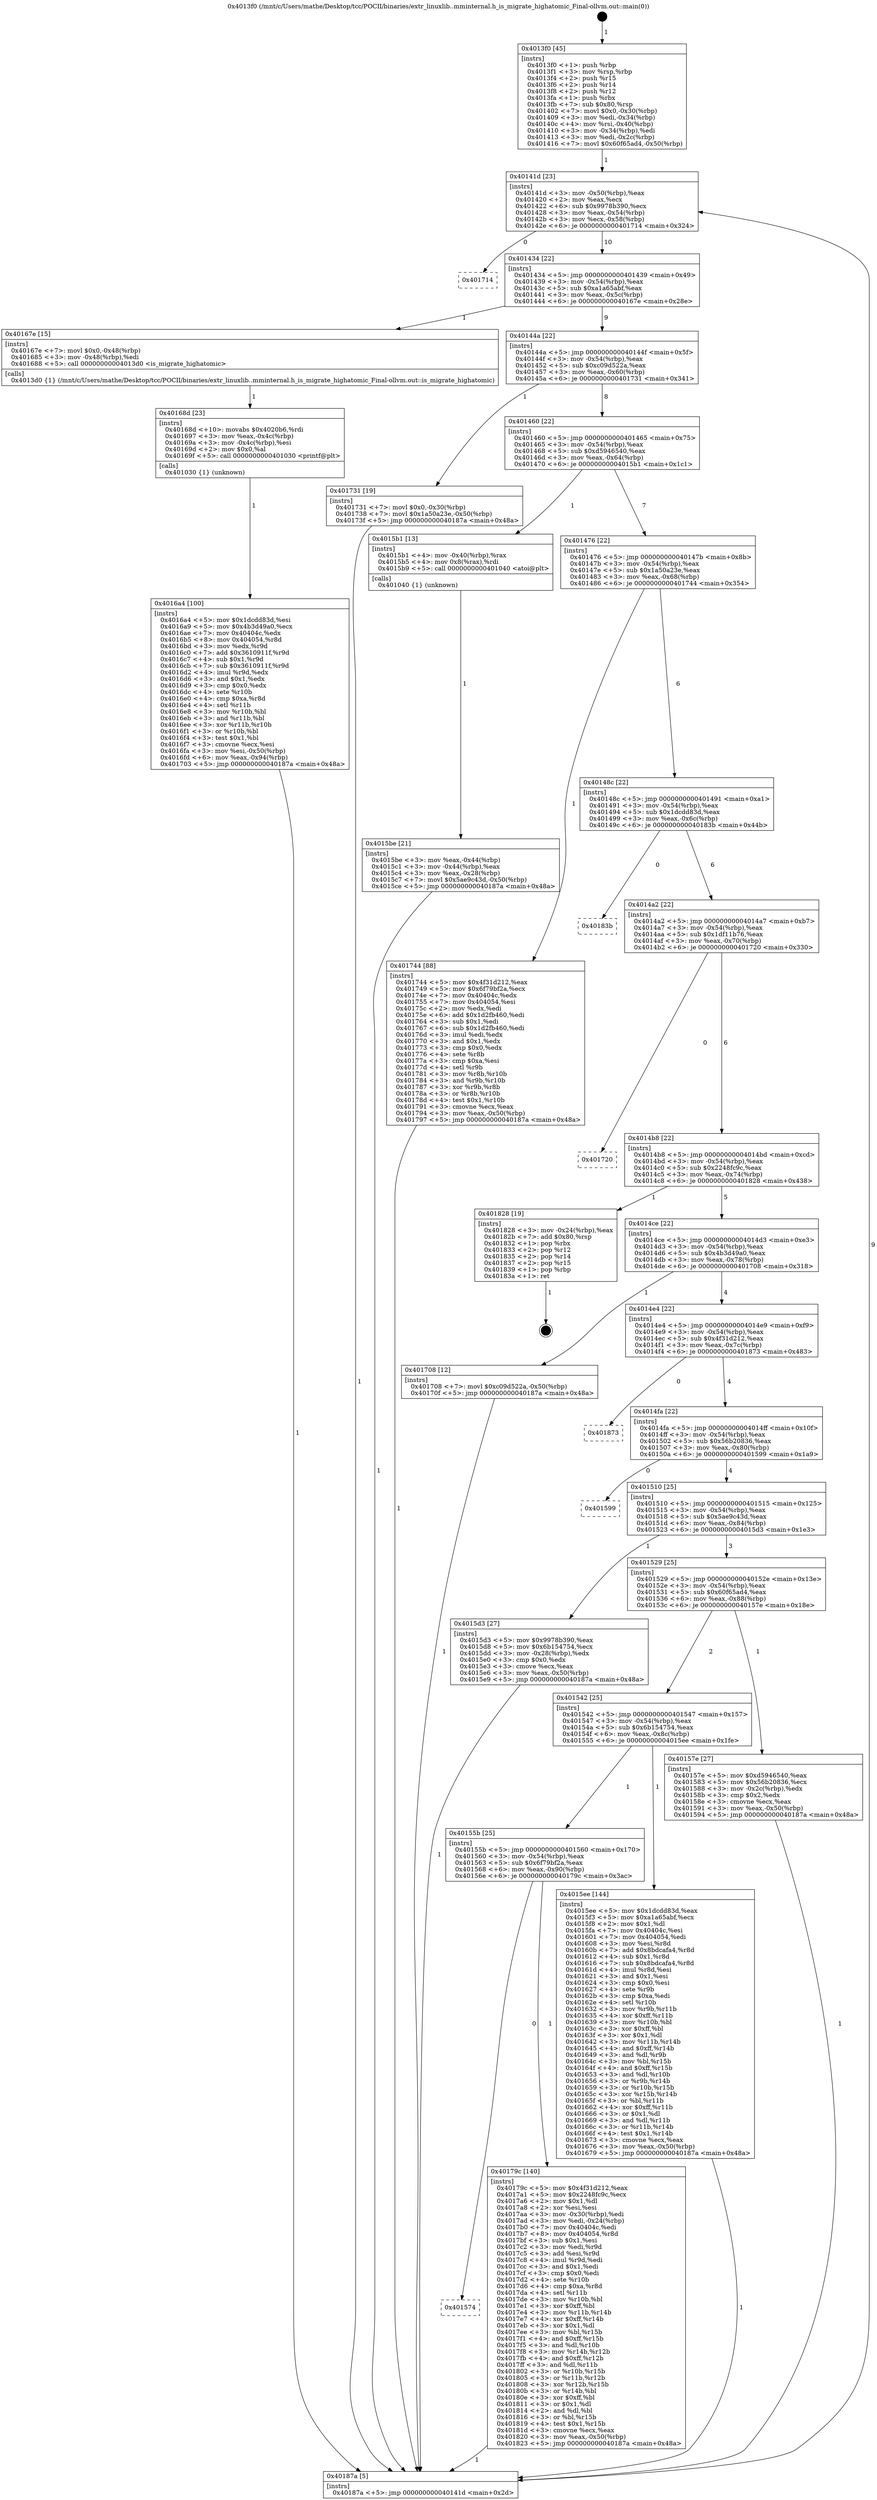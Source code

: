 digraph "0x4013f0" {
  label = "0x4013f0 (/mnt/c/Users/mathe/Desktop/tcc/POCII/binaries/extr_linuxlib..mminternal.h_is_migrate_highatomic_Final-ollvm.out::main(0))"
  labelloc = "t"
  node[shape=record]

  Entry [label="",width=0.3,height=0.3,shape=circle,fillcolor=black,style=filled]
  "0x40141d" [label="{
     0x40141d [23]\l
     | [instrs]\l
     &nbsp;&nbsp;0x40141d \<+3\>: mov -0x50(%rbp),%eax\l
     &nbsp;&nbsp;0x401420 \<+2\>: mov %eax,%ecx\l
     &nbsp;&nbsp;0x401422 \<+6\>: sub $0x9978b390,%ecx\l
     &nbsp;&nbsp;0x401428 \<+3\>: mov %eax,-0x54(%rbp)\l
     &nbsp;&nbsp;0x40142b \<+3\>: mov %ecx,-0x58(%rbp)\l
     &nbsp;&nbsp;0x40142e \<+6\>: je 0000000000401714 \<main+0x324\>\l
  }"]
  "0x401714" [label="{
     0x401714\l
  }", style=dashed]
  "0x401434" [label="{
     0x401434 [22]\l
     | [instrs]\l
     &nbsp;&nbsp;0x401434 \<+5\>: jmp 0000000000401439 \<main+0x49\>\l
     &nbsp;&nbsp;0x401439 \<+3\>: mov -0x54(%rbp),%eax\l
     &nbsp;&nbsp;0x40143c \<+5\>: sub $0xa1a65abf,%eax\l
     &nbsp;&nbsp;0x401441 \<+3\>: mov %eax,-0x5c(%rbp)\l
     &nbsp;&nbsp;0x401444 \<+6\>: je 000000000040167e \<main+0x28e\>\l
  }"]
  Exit [label="",width=0.3,height=0.3,shape=circle,fillcolor=black,style=filled,peripheries=2]
  "0x40167e" [label="{
     0x40167e [15]\l
     | [instrs]\l
     &nbsp;&nbsp;0x40167e \<+7\>: movl $0x0,-0x48(%rbp)\l
     &nbsp;&nbsp;0x401685 \<+3\>: mov -0x48(%rbp),%edi\l
     &nbsp;&nbsp;0x401688 \<+5\>: call 00000000004013d0 \<is_migrate_highatomic\>\l
     | [calls]\l
     &nbsp;&nbsp;0x4013d0 \{1\} (/mnt/c/Users/mathe/Desktop/tcc/POCII/binaries/extr_linuxlib..mminternal.h_is_migrate_highatomic_Final-ollvm.out::is_migrate_highatomic)\l
  }"]
  "0x40144a" [label="{
     0x40144a [22]\l
     | [instrs]\l
     &nbsp;&nbsp;0x40144a \<+5\>: jmp 000000000040144f \<main+0x5f\>\l
     &nbsp;&nbsp;0x40144f \<+3\>: mov -0x54(%rbp),%eax\l
     &nbsp;&nbsp;0x401452 \<+5\>: sub $0xc09d522a,%eax\l
     &nbsp;&nbsp;0x401457 \<+3\>: mov %eax,-0x60(%rbp)\l
     &nbsp;&nbsp;0x40145a \<+6\>: je 0000000000401731 \<main+0x341\>\l
  }"]
  "0x401574" [label="{
     0x401574\l
  }", style=dashed]
  "0x401731" [label="{
     0x401731 [19]\l
     | [instrs]\l
     &nbsp;&nbsp;0x401731 \<+7\>: movl $0x0,-0x30(%rbp)\l
     &nbsp;&nbsp;0x401738 \<+7\>: movl $0x1a50a23e,-0x50(%rbp)\l
     &nbsp;&nbsp;0x40173f \<+5\>: jmp 000000000040187a \<main+0x48a\>\l
  }"]
  "0x401460" [label="{
     0x401460 [22]\l
     | [instrs]\l
     &nbsp;&nbsp;0x401460 \<+5\>: jmp 0000000000401465 \<main+0x75\>\l
     &nbsp;&nbsp;0x401465 \<+3\>: mov -0x54(%rbp),%eax\l
     &nbsp;&nbsp;0x401468 \<+5\>: sub $0xd5946540,%eax\l
     &nbsp;&nbsp;0x40146d \<+3\>: mov %eax,-0x64(%rbp)\l
     &nbsp;&nbsp;0x401470 \<+6\>: je 00000000004015b1 \<main+0x1c1\>\l
  }"]
  "0x40179c" [label="{
     0x40179c [140]\l
     | [instrs]\l
     &nbsp;&nbsp;0x40179c \<+5\>: mov $0x4f31d212,%eax\l
     &nbsp;&nbsp;0x4017a1 \<+5\>: mov $0x2248fc9c,%ecx\l
     &nbsp;&nbsp;0x4017a6 \<+2\>: mov $0x1,%dl\l
     &nbsp;&nbsp;0x4017a8 \<+2\>: xor %esi,%esi\l
     &nbsp;&nbsp;0x4017aa \<+3\>: mov -0x30(%rbp),%edi\l
     &nbsp;&nbsp;0x4017ad \<+3\>: mov %edi,-0x24(%rbp)\l
     &nbsp;&nbsp;0x4017b0 \<+7\>: mov 0x40404c,%edi\l
     &nbsp;&nbsp;0x4017b7 \<+8\>: mov 0x404054,%r8d\l
     &nbsp;&nbsp;0x4017bf \<+3\>: sub $0x1,%esi\l
     &nbsp;&nbsp;0x4017c2 \<+3\>: mov %edi,%r9d\l
     &nbsp;&nbsp;0x4017c5 \<+3\>: add %esi,%r9d\l
     &nbsp;&nbsp;0x4017c8 \<+4\>: imul %r9d,%edi\l
     &nbsp;&nbsp;0x4017cc \<+3\>: and $0x1,%edi\l
     &nbsp;&nbsp;0x4017cf \<+3\>: cmp $0x0,%edi\l
     &nbsp;&nbsp;0x4017d2 \<+4\>: sete %r10b\l
     &nbsp;&nbsp;0x4017d6 \<+4\>: cmp $0xa,%r8d\l
     &nbsp;&nbsp;0x4017da \<+4\>: setl %r11b\l
     &nbsp;&nbsp;0x4017de \<+3\>: mov %r10b,%bl\l
     &nbsp;&nbsp;0x4017e1 \<+3\>: xor $0xff,%bl\l
     &nbsp;&nbsp;0x4017e4 \<+3\>: mov %r11b,%r14b\l
     &nbsp;&nbsp;0x4017e7 \<+4\>: xor $0xff,%r14b\l
     &nbsp;&nbsp;0x4017eb \<+3\>: xor $0x1,%dl\l
     &nbsp;&nbsp;0x4017ee \<+3\>: mov %bl,%r15b\l
     &nbsp;&nbsp;0x4017f1 \<+4\>: and $0xff,%r15b\l
     &nbsp;&nbsp;0x4017f5 \<+3\>: and %dl,%r10b\l
     &nbsp;&nbsp;0x4017f8 \<+3\>: mov %r14b,%r12b\l
     &nbsp;&nbsp;0x4017fb \<+4\>: and $0xff,%r12b\l
     &nbsp;&nbsp;0x4017ff \<+3\>: and %dl,%r11b\l
     &nbsp;&nbsp;0x401802 \<+3\>: or %r10b,%r15b\l
     &nbsp;&nbsp;0x401805 \<+3\>: or %r11b,%r12b\l
     &nbsp;&nbsp;0x401808 \<+3\>: xor %r12b,%r15b\l
     &nbsp;&nbsp;0x40180b \<+3\>: or %r14b,%bl\l
     &nbsp;&nbsp;0x40180e \<+3\>: xor $0xff,%bl\l
     &nbsp;&nbsp;0x401811 \<+3\>: or $0x1,%dl\l
     &nbsp;&nbsp;0x401814 \<+2\>: and %dl,%bl\l
     &nbsp;&nbsp;0x401816 \<+3\>: or %bl,%r15b\l
     &nbsp;&nbsp;0x401819 \<+4\>: test $0x1,%r15b\l
     &nbsp;&nbsp;0x40181d \<+3\>: cmovne %ecx,%eax\l
     &nbsp;&nbsp;0x401820 \<+3\>: mov %eax,-0x50(%rbp)\l
     &nbsp;&nbsp;0x401823 \<+5\>: jmp 000000000040187a \<main+0x48a\>\l
  }"]
  "0x4015b1" [label="{
     0x4015b1 [13]\l
     | [instrs]\l
     &nbsp;&nbsp;0x4015b1 \<+4\>: mov -0x40(%rbp),%rax\l
     &nbsp;&nbsp;0x4015b5 \<+4\>: mov 0x8(%rax),%rdi\l
     &nbsp;&nbsp;0x4015b9 \<+5\>: call 0000000000401040 \<atoi@plt\>\l
     | [calls]\l
     &nbsp;&nbsp;0x401040 \{1\} (unknown)\l
  }"]
  "0x401476" [label="{
     0x401476 [22]\l
     | [instrs]\l
     &nbsp;&nbsp;0x401476 \<+5\>: jmp 000000000040147b \<main+0x8b\>\l
     &nbsp;&nbsp;0x40147b \<+3\>: mov -0x54(%rbp),%eax\l
     &nbsp;&nbsp;0x40147e \<+5\>: sub $0x1a50a23e,%eax\l
     &nbsp;&nbsp;0x401483 \<+3\>: mov %eax,-0x68(%rbp)\l
     &nbsp;&nbsp;0x401486 \<+6\>: je 0000000000401744 \<main+0x354\>\l
  }"]
  "0x4016a4" [label="{
     0x4016a4 [100]\l
     | [instrs]\l
     &nbsp;&nbsp;0x4016a4 \<+5\>: mov $0x1dcdd83d,%esi\l
     &nbsp;&nbsp;0x4016a9 \<+5\>: mov $0x4b3d49a0,%ecx\l
     &nbsp;&nbsp;0x4016ae \<+7\>: mov 0x40404c,%edx\l
     &nbsp;&nbsp;0x4016b5 \<+8\>: mov 0x404054,%r8d\l
     &nbsp;&nbsp;0x4016bd \<+3\>: mov %edx,%r9d\l
     &nbsp;&nbsp;0x4016c0 \<+7\>: add $0x3610911f,%r9d\l
     &nbsp;&nbsp;0x4016c7 \<+4\>: sub $0x1,%r9d\l
     &nbsp;&nbsp;0x4016cb \<+7\>: sub $0x3610911f,%r9d\l
     &nbsp;&nbsp;0x4016d2 \<+4\>: imul %r9d,%edx\l
     &nbsp;&nbsp;0x4016d6 \<+3\>: and $0x1,%edx\l
     &nbsp;&nbsp;0x4016d9 \<+3\>: cmp $0x0,%edx\l
     &nbsp;&nbsp;0x4016dc \<+4\>: sete %r10b\l
     &nbsp;&nbsp;0x4016e0 \<+4\>: cmp $0xa,%r8d\l
     &nbsp;&nbsp;0x4016e4 \<+4\>: setl %r11b\l
     &nbsp;&nbsp;0x4016e8 \<+3\>: mov %r10b,%bl\l
     &nbsp;&nbsp;0x4016eb \<+3\>: and %r11b,%bl\l
     &nbsp;&nbsp;0x4016ee \<+3\>: xor %r11b,%r10b\l
     &nbsp;&nbsp;0x4016f1 \<+3\>: or %r10b,%bl\l
     &nbsp;&nbsp;0x4016f4 \<+3\>: test $0x1,%bl\l
     &nbsp;&nbsp;0x4016f7 \<+3\>: cmovne %ecx,%esi\l
     &nbsp;&nbsp;0x4016fa \<+3\>: mov %esi,-0x50(%rbp)\l
     &nbsp;&nbsp;0x4016fd \<+6\>: mov %eax,-0x94(%rbp)\l
     &nbsp;&nbsp;0x401703 \<+5\>: jmp 000000000040187a \<main+0x48a\>\l
  }"]
  "0x401744" [label="{
     0x401744 [88]\l
     | [instrs]\l
     &nbsp;&nbsp;0x401744 \<+5\>: mov $0x4f31d212,%eax\l
     &nbsp;&nbsp;0x401749 \<+5\>: mov $0x6f79bf2a,%ecx\l
     &nbsp;&nbsp;0x40174e \<+7\>: mov 0x40404c,%edx\l
     &nbsp;&nbsp;0x401755 \<+7\>: mov 0x404054,%esi\l
     &nbsp;&nbsp;0x40175c \<+2\>: mov %edx,%edi\l
     &nbsp;&nbsp;0x40175e \<+6\>: add $0x1d2fb460,%edi\l
     &nbsp;&nbsp;0x401764 \<+3\>: sub $0x1,%edi\l
     &nbsp;&nbsp;0x401767 \<+6\>: sub $0x1d2fb460,%edi\l
     &nbsp;&nbsp;0x40176d \<+3\>: imul %edi,%edx\l
     &nbsp;&nbsp;0x401770 \<+3\>: and $0x1,%edx\l
     &nbsp;&nbsp;0x401773 \<+3\>: cmp $0x0,%edx\l
     &nbsp;&nbsp;0x401776 \<+4\>: sete %r8b\l
     &nbsp;&nbsp;0x40177a \<+3\>: cmp $0xa,%esi\l
     &nbsp;&nbsp;0x40177d \<+4\>: setl %r9b\l
     &nbsp;&nbsp;0x401781 \<+3\>: mov %r8b,%r10b\l
     &nbsp;&nbsp;0x401784 \<+3\>: and %r9b,%r10b\l
     &nbsp;&nbsp;0x401787 \<+3\>: xor %r9b,%r8b\l
     &nbsp;&nbsp;0x40178a \<+3\>: or %r8b,%r10b\l
     &nbsp;&nbsp;0x40178d \<+4\>: test $0x1,%r10b\l
     &nbsp;&nbsp;0x401791 \<+3\>: cmovne %ecx,%eax\l
     &nbsp;&nbsp;0x401794 \<+3\>: mov %eax,-0x50(%rbp)\l
     &nbsp;&nbsp;0x401797 \<+5\>: jmp 000000000040187a \<main+0x48a\>\l
  }"]
  "0x40148c" [label="{
     0x40148c [22]\l
     | [instrs]\l
     &nbsp;&nbsp;0x40148c \<+5\>: jmp 0000000000401491 \<main+0xa1\>\l
     &nbsp;&nbsp;0x401491 \<+3\>: mov -0x54(%rbp),%eax\l
     &nbsp;&nbsp;0x401494 \<+5\>: sub $0x1dcdd83d,%eax\l
     &nbsp;&nbsp;0x401499 \<+3\>: mov %eax,-0x6c(%rbp)\l
     &nbsp;&nbsp;0x40149c \<+6\>: je 000000000040183b \<main+0x44b\>\l
  }"]
  "0x40168d" [label="{
     0x40168d [23]\l
     | [instrs]\l
     &nbsp;&nbsp;0x40168d \<+10\>: movabs $0x4020b6,%rdi\l
     &nbsp;&nbsp;0x401697 \<+3\>: mov %eax,-0x4c(%rbp)\l
     &nbsp;&nbsp;0x40169a \<+3\>: mov -0x4c(%rbp),%esi\l
     &nbsp;&nbsp;0x40169d \<+2\>: mov $0x0,%al\l
     &nbsp;&nbsp;0x40169f \<+5\>: call 0000000000401030 \<printf@plt\>\l
     | [calls]\l
     &nbsp;&nbsp;0x401030 \{1\} (unknown)\l
  }"]
  "0x40183b" [label="{
     0x40183b\l
  }", style=dashed]
  "0x4014a2" [label="{
     0x4014a2 [22]\l
     | [instrs]\l
     &nbsp;&nbsp;0x4014a2 \<+5\>: jmp 00000000004014a7 \<main+0xb7\>\l
     &nbsp;&nbsp;0x4014a7 \<+3\>: mov -0x54(%rbp),%eax\l
     &nbsp;&nbsp;0x4014aa \<+5\>: sub $0x1df11b76,%eax\l
     &nbsp;&nbsp;0x4014af \<+3\>: mov %eax,-0x70(%rbp)\l
     &nbsp;&nbsp;0x4014b2 \<+6\>: je 0000000000401720 \<main+0x330\>\l
  }"]
  "0x40155b" [label="{
     0x40155b [25]\l
     | [instrs]\l
     &nbsp;&nbsp;0x40155b \<+5\>: jmp 0000000000401560 \<main+0x170\>\l
     &nbsp;&nbsp;0x401560 \<+3\>: mov -0x54(%rbp),%eax\l
     &nbsp;&nbsp;0x401563 \<+5\>: sub $0x6f79bf2a,%eax\l
     &nbsp;&nbsp;0x401568 \<+6\>: mov %eax,-0x90(%rbp)\l
     &nbsp;&nbsp;0x40156e \<+6\>: je 000000000040179c \<main+0x3ac\>\l
  }"]
  "0x401720" [label="{
     0x401720\l
  }", style=dashed]
  "0x4014b8" [label="{
     0x4014b8 [22]\l
     | [instrs]\l
     &nbsp;&nbsp;0x4014b8 \<+5\>: jmp 00000000004014bd \<main+0xcd\>\l
     &nbsp;&nbsp;0x4014bd \<+3\>: mov -0x54(%rbp),%eax\l
     &nbsp;&nbsp;0x4014c0 \<+5\>: sub $0x2248fc9c,%eax\l
     &nbsp;&nbsp;0x4014c5 \<+3\>: mov %eax,-0x74(%rbp)\l
     &nbsp;&nbsp;0x4014c8 \<+6\>: je 0000000000401828 \<main+0x438\>\l
  }"]
  "0x4015ee" [label="{
     0x4015ee [144]\l
     | [instrs]\l
     &nbsp;&nbsp;0x4015ee \<+5\>: mov $0x1dcdd83d,%eax\l
     &nbsp;&nbsp;0x4015f3 \<+5\>: mov $0xa1a65abf,%ecx\l
     &nbsp;&nbsp;0x4015f8 \<+2\>: mov $0x1,%dl\l
     &nbsp;&nbsp;0x4015fa \<+7\>: mov 0x40404c,%esi\l
     &nbsp;&nbsp;0x401601 \<+7\>: mov 0x404054,%edi\l
     &nbsp;&nbsp;0x401608 \<+3\>: mov %esi,%r8d\l
     &nbsp;&nbsp;0x40160b \<+7\>: add $0x8bdcafa4,%r8d\l
     &nbsp;&nbsp;0x401612 \<+4\>: sub $0x1,%r8d\l
     &nbsp;&nbsp;0x401616 \<+7\>: sub $0x8bdcafa4,%r8d\l
     &nbsp;&nbsp;0x40161d \<+4\>: imul %r8d,%esi\l
     &nbsp;&nbsp;0x401621 \<+3\>: and $0x1,%esi\l
     &nbsp;&nbsp;0x401624 \<+3\>: cmp $0x0,%esi\l
     &nbsp;&nbsp;0x401627 \<+4\>: sete %r9b\l
     &nbsp;&nbsp;0x40162b \<+3\>: cmp $0xa,%edi\l
     &nbsp;&nbsp;0x40162e \<+4\>: setl %r10b\l
     &nbsp;&nbsp;0x401632 \<+3\>: mov %r9b,%r11b\l
     &nbsp;&nbsp;0x401635 \<+4\>: xor $0xff,%r11b\l
     &nbsp;&nbsp;0x401639 \<+3\>: mov %r10b,%bl\l
     &nbsp;&nbsp;0x40163c \<+3\>: xor $0xff,%bl\l
     &nbsp;&nbsp;0x40163f \<+3\>: xor $0x1,%dl\l
     &nbsp;&nbsp;0x401642 \<+3\>: mov %r11b,%r14b\l
     &nbsp;&nbsp;0x401645 \<+4\>: and $0xff,%r14b\l
     &nbsp;&nbsp;0x401649 \<+3\>: and %dl,%r9b\l
     &nbsp;&nbsp;0x40164c \<+3\>: mov %bl,%r15b\l
     &nbsp;&nbsp;0x40164f \<+4\>: and $0xff,%r15b\l
     &nbsp;&nbsp;0x401653 \<+3\>: and %dl,%r10b\l
     &nbsp;&nbsp;0x401656 \<+3\>: or %r9b,%r14b\l
     &nbsp;&nbsp;0x401659 \<+3\>: or %r10b,%r15b\l
     &nbsp;&nbsp;0x40165c \<+3\>: xor %r15b,%r14b\l
     &nbsp;&nbsp;0x40165f \<+3\>: or %bl,%r11b\l
     &nbsp;&nbsp;0x401662 \<+4\>: xor $0xff,%r11b\l
     &nbsp;&nbsp;0x401666 \<+3\>: or $0x1,%dl\l
     &nbsp;&nbsp;0x401669 \<+3\>: and %dl,%r11b\l
     &nbsp;&nbsp;0x40166c \<+3\>: or %r11b,%r14b\l
     &nbsp;&nbsp;0x40166f \<+4\>: test $0x1,%r14b\l
     &nbsp;&nbsp;0x401673 \<+3\>: cmovne %ecx,%eax\l
     &nbsp;&nbsp;0x401676 \<+3\>: mov %eax,-0x50(%rbp)\l
     &nbsp;&nbsp;0x401679 \<+5\>: jmp 000000000040187a \<main+0x48a\>\l
  }"]
  "0x401828" [label="{
     0x401828 [19]\l
     | [instrs]\l
     &nbsp;&nbsp;0x401828 \<+3\>: mov -0x24(%rbp),%eax\l
     &nbsp;&nbsp;0x40182b \<+7\>: add $0x80,%rsp\l
     &nbsp;&nbsp;0x401832 \<+1\>: pop %rbx\l
     &nbsp;&nbsp;0x401833 \<+2\>: pop %r12\l
     &nbsp;&nbsp;0x401835 \<+2\>: pop %r14\l
     &nbsp;&nbsp;0x401837 \<+2\>: pop %r15\l
     &nbsp;&nbsp;0x401839 \<+1\>: pop %rbp\l
     &nbsp;&nbsp;0x40183a \<+1\>: ret\l
  }"]
  "0x4014ce" [label="{
     0x4014ce [22]\l
     | [instrs]\l
     &nbsp;&nbsp;0x4014ce \<+5\>: jmp 00000000004014d3 \<main+0xe3\>\l
     &nbsp;&nbsp;0x4014d3 \<+3\>: mov -0x54(%rbp),%eax\l
     &nbsp;&nbsp;0x4014d6 \<+5\>: sub $0x4b3d49a0,%eax\l
     &nbsp;&nbsp;0x4014db \<+3\>: mov %eax,-0x78(%rbp)\l
     &nbsp;&nbsp;0x4014de \<+6\>: je 0000000000401708 \<main+0x318\>\l
  }"]
  "0x4015be" [label="{
     0x4015be [21]\l
     | [instrs]\l
     &nbsp;&nbsp;0x4015be \<+3\>: mov %eax,-0x44(%rbp)\l
     &nbsp;&nbsp;0x4015c1 \<+3\>: mov -0x44(%rbp),%eax\l
     &nbsp;&nbsp;0x4015c4 \<+3\>: mov %eax,-0x28(%rbp)\l
     &nbsp;&nbsp;0x4015c7 \<+7\>: movl $0x5ae9c43d,-0x50(%rbp)\l
     &nbsp;&nbsp;0x4015ce \<+5\>: jmp 000000000040187a \<main+0x48a\>\l
  }"]
  "0x401708" [label="{
     0x401708 [12]\l
     | [instrs]\l
     &nbsp;&nbsp;0x401708 \<+7\>: movl $0xc09d522a,-0x50(%rbp)\l
     &nbsp;&nbsp;0x40170f \<+5\>: jmp 000000000040187a \<main+0x48a\>\l
  }"]
  "0x4014e4" [label="{
     0x4014e4 [22]\l
     | [instrs]\l
     &nbsp;&nbsp;0x4014e4 \<+5\>: jmp 00000000004014e9 \<main+0xf9\>\l
     &nbsp;&nbsp;0x4014e9 \<+3\>: mov -0x54(%rbp),%eax\l
     &nbsp;&nbsp;0x4014ec \<+5\>: sub $0x4f31d212,%eax\l
     &nbsp;&nbsp;0x4014f1 \<+3\>: mov %eax,-0x7c(%rbp)\l
     &nbsp;&nbsp;0x4014f4 \<+6\>: je 0000000000401873 \<main+0x483\>\l
  }"]
  "0x4013f0" [label="{
     0x4013f0 [45]\l
     | [instrs]\l
     &nbsp;&nbsp;0x4013f0 \<+1\>: push %rbp\l
     &nbsp;&nbsp;0x4013f1 \<+3\>: mov %rsp,%rbp\l
     &nbsp;&nbsp;0x4013f4 \<+2\>: push %r15\l
     &nbsp;&nbsp;0x4013f6 \<+2\>: push %r14\l
     &nbsp;&nbsp;0x4013f8 \<+2\>: push %r12\l
     &nbsp;&nbsp;0x4013fa \<+1\>: push %rbx\l
     &nbsp;&nbsp;0x4013fb \<+7\>: sub $0x80,%rsp\l
     &nbsp;&nbsp;0x401402 \<+7\>: movl $0x0,-0x30(%rbp)\l
     &nbsp;&nbsp;0x401409 \<+3\>: mov %edi,-0x34(%rbp)\l
     &nbsp;&nbsp;0x40140c \<+4\>: mov %rsi,-0x40(%rbp)\l
     &nbsp;&nbsp;0x401410 \<+3\>: mov -0x34(%rbp),%edi\l
     &nbsp;&nbsp;0x401413 \<+3\>: mov %edi,-0x2c(%rbp)\l
     &nbsp;&nbsp;0x401416 \<+7\>: movl $0x60f65ad4,-0x50(%rbp)\l
  }"]
  "0x401873" [label="{
     0x401873\l
  }", style=dashed]
  "0x4014fa" [label="{
     0x4014fa [22]\l
     | [instrs]\l
     &nbsp;&nbsp;0x4014fa \<+5\>: jmp 00000000004014ff \<main+0x10f\>\l
     &nbsp;&nbsp;0x4014ff \<+3\>: mov -0x54(%rbp),%eax\l
     &nbsp;&nbsp;0x401502 \<+5\>: sub $0x56b20836,%eax\l
     &nbsp;&nbsp;0x401507 \<+3\>: mov %eax,-0x80(%rbp)\l
     &nbsp;&nbsp;0x40150a \<+6\>: je 0000000000401599 \<main+0x1a9\>\l
  }"]
  "0x40187a" [label="{
     0x40187a [5]\l
     | [instrs]\l
     &nbsp;&nbsp;0x40187a \<+5\>: jmp 000000000040141d \<main+0x2d\>\l
  }"]
  "0x401599" [label="{
     0x401599\l
  }", style=dashed]
  "0x401510" [label="{
     0x401510 [25]\l
     | [instrs]\l
     &nbsp;&nbsp;0x401510 \<+5\>: jmp 0000000000401515 \<main+0x125\>\l
     &nbsp;&nbsp;0x401515 \<+3\>: mov -0x54(%rbp),%eax\l
     &nbsp;&nbsp;0x401518 \<+5\>: sub $0x5ae9c43d,%eax\l
     &nbsp;&nbsp;0x40151d \<+6\>: mov %eax,-0x84(%rbp)\l
     &nbsp;&nbsp;0x401523 \<+6\>: je 00000000004015d3 \<main+0x1e3\>\l
  }"]
  "0x401542" [label="{
     0x401542 [25]\l
     | [instrs]\l
     &nbsp;&nbsp;0x401542 \<+5\>: jmp 0000000000401547 \<main+0x157\>\l
     &nbsp;&nbsp;0x401547 \<+3\>: mov -0x54(%rbp),%eax\l
     &nbsp;&nbsp;0x40154a \<+5\>: sub $0x6b154754,%eax\l
     &nbsp;&nbsp;0x40154f \<+6\>: mov %eax,-0x8c(%rbp)\l
     &nbsp;&nbsp;0x401555 \<+6\>: je 00000000004015ee \<main+0x1fe\>\l
  }"]
  "0x4015d3" [label="{
     0x4015d3 [27]\l
     | [instrs]\l
     &nbsp;&nbsp;0x4015d3 \<+5\>: mov $0x9978b390,%eax\l
     &nbsp;&nbsp;0x4015d8 \<+5\>: mov $0x6b154754,%ecx\l
     &nbsp;&nbsp;0x4015dd \<+3\>: mov -0x28(%rbp),%edx\l
     &nbsp;&nbsp;0x4015e0 \<+3\>: cmp $0x0,%edx\l
     &nbsp;&nbsp;0x4015e3 \<+3\>: cmove %ecx,%eax\l
     &nbsp;&nbsp;0x4015e6 \<+3\>: mov %eax,-0x50(%rbp)\l
     &nbsp;&nbsp;0x4015e9 \<+5\>: jmp 000000000040187a \<main+0x48a\>\l
  }"]
  "0x401529" [label="{
     0x401529 [25]\l
     | [instrs]\l
     &nbsp;&nbsp;0x401529 \<+5\>: jmp 000000000040152e \<main+0x13e\>\l
     &nbsp;&nbsp;0x40152e \<+3\>: mov -0x54(%rbp),%eax\l
     &nbsp;&nbsp;0x401531 \<+5\>: sub $0x60f65ad4,%eax\l
     &nbsp;&nbsp;0x401536 \<+6\>: mov %eax,-0x88(%rbp)\l
     &nbsp;&nbsp;0x40153c \<+6\>: je 000000000040157e \<main+0x18e\>\l
  }"]
  "0x40157e" [label="{
     0x40157e [27]\l
     | [instrs]\l
     &nbsp;&nbsp;0x40157e \<+5\>: mov $0xd5946540,%eax\l
     &nbsp;&nbsp;0x401583 \<+5\>: mov $0x56b20836,%ecx\l
     &nbsp;&nbsp;0x401588 \<+3\>: mov -0x2c(%rbp),%edx\l
     &nbsp;&nbsp;0x40158b \<+3\>: cmp $0x2,%edx\l
     &nbsp;&nbsp;0x40158e \<+3\>: cmovne %ecx,%eax\l
     &nbsp;&nbsp;0x401591 \<+3\>: mov %eax,-0x50(%rbp)\l
     &nbsp;&nbsp;0x401594 \<+5\>: jmp 000000000040187a \<main+0x48a\>\l
  }"]
  Entry -> "0x4013f0" [label=" 1"]
  "0x40141d" -> "0x401714" [label=" 0"]
  "0x40141d" -> "0x401434" [label=" 10"]
  "0x401828" -> Exit [label=" 1"]
  "0x401434" -> "0x40167e" [label=" 1"]
  "0x401434" -> "0x40144a" [label=" 9"]
  "0x40179c" -> "0x40187a" [label=" 1"]
  "0x40144a" -> "0x401731" [label=" 1"]
  "0x40144a" -> "0x401460" [label=" 8"]
  "0x40155b" -> "0x401574" [label=" 0"]
  "0x401460" -> "0x4015b1" [label=" 1"]
  "0x401460" -> "0x401476" [label=" 7"]
  "0x40155b" -> "0x40179c" [label=" 1"]
  "0x401476" -> "0x401744" [label=" 1"]
  "0x401476" -> "0x40148c" [label=" 6"]
  "0x401744" -> "0x40187a" [label=" 1"]
  "0x40148c" -> "0x40183b" [label=" 0"]
  "0x40148c" -> "0x4014a2" [label=" 6"]
  "0x401731" -> "0x40187a" [label=" 1"]
  "0x4014a2" -> "0x401720" [label=" 0"]
  "0x4014a2" -> "0x4014b8" [label=" 6"]
  "0x401708" -> "0x40187a" [label=" 1"]
  "0x4014b8" -> "0x401828" [label=" 1"]
  "0x4014b8" -> "0x4014ce" [label=" 5"]
  "0x4016a4" -> "0x40187a" [label=" 1"]
  "0x4014ce" -> "0x401708" [label=" 1"]
  "0x4014ce" -> "0x4014e4" [label=" 4"]
  "0x40167e" -> "0x40168d" [label=" 1"]
  "0x4014e4" -> "0x401873" [label=" 0"]
  "0x4014e4" -> "0x4014fa" [label=" 4"]
  "0x4015ee" -> "0x40187a" [label=" 1"]
  "0x4014fa" -> "0x401599" [label=" 0"]
  "0x4014fa" -> "0x401510" [label=" 4"]
  "0x401542" -> "0x40155b" [label=" 1"]
  "0x401510" -> "0x4015d3" [label=" 1"]
  "0x401510" -> "0x401529" [label=" 3"]
  "0x401542" -> "0x4015ee" [label=" 1"]
  "0x401529" -> "0x40157e" [label=" 1"]
  "0x401529" -> "0x401542" [label=" 2"]
  "0x40157e" -> "0x40187a" [label=" 1"]
  "0x4013f0" -> "0x40141d" [label=" 1"]
  "0x40187a" -> "0x40141d" [label=" 9"]
  "0x4015b1" -> "0x4015be" [label=" 1"]
  "0x4015be" -> "0x40187a" [label=" 1"]
  "0x4015d3" -> "0x40187a" [label=" 1"]
  "0x40168d" -> "0x4016a4" [label=" 1"]
}
